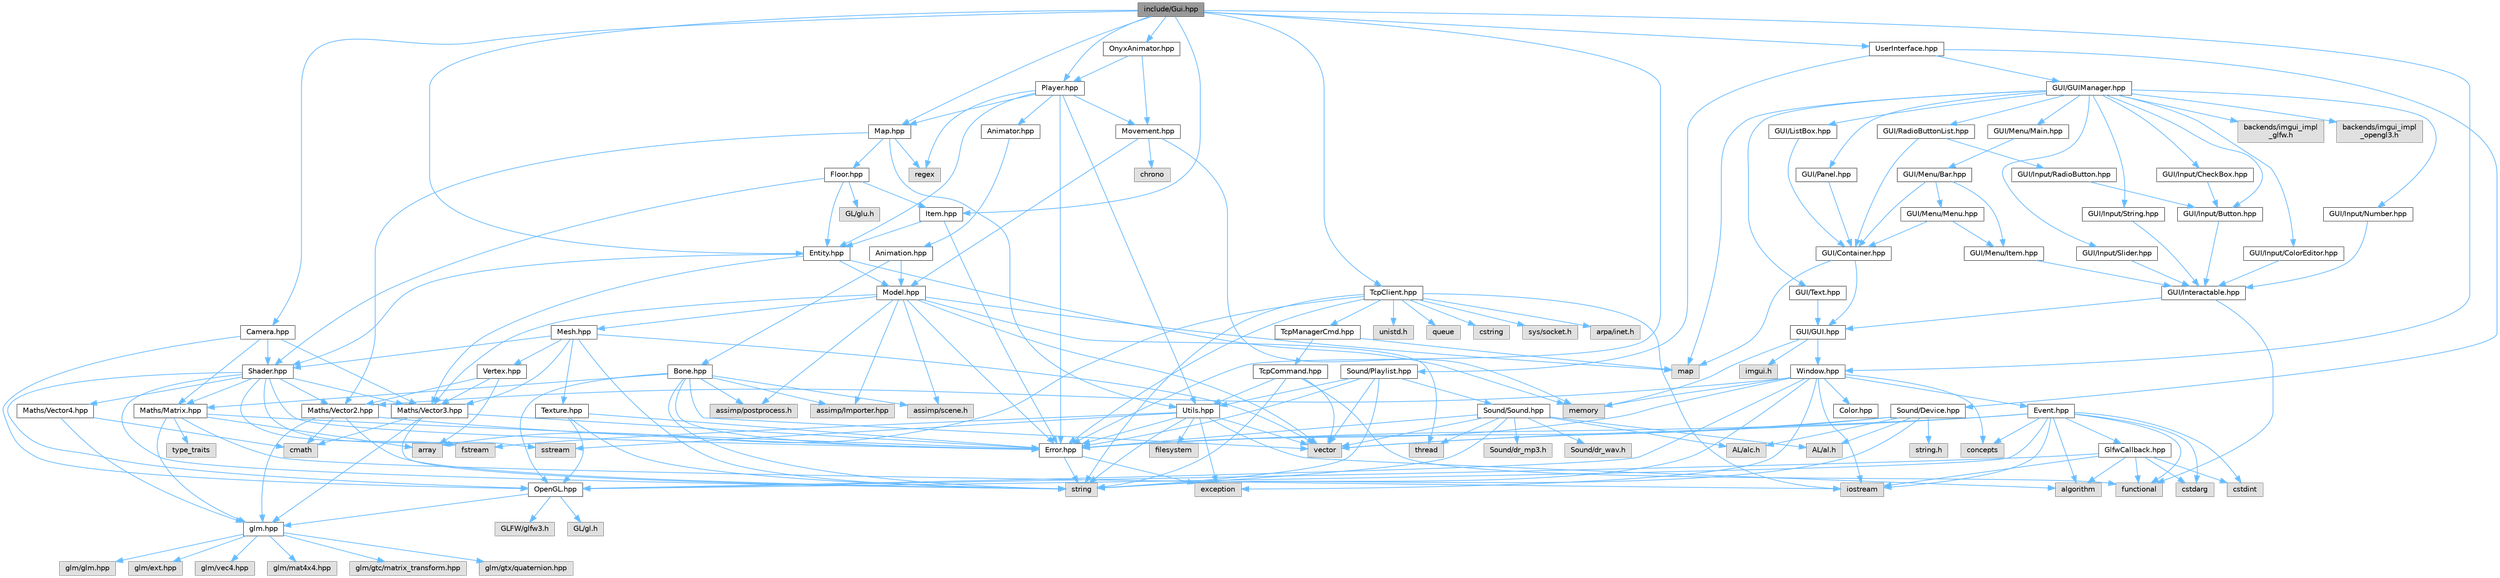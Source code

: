 digraph "include/Gui.hpp"
{
 // LATEX_PDF_SIZE
  bgcolor="transparent";
  edge [fontname=Helvetica,fontsize=10,labelfontname=Helvetica,labelfontsize=10];
  node [fontname=Helvetica,fontsize=10,shape=box,height=0.2,width=0.4];
  Node1 [id="Node000001",label="include/Gui.hpp",height=0.2,width=0.4,color="gray40", fillcolor="grey60", style="filled", fontcolor="black",tooltip="Contains the declaration of the Gui class."];
  Node1 -> Node2 [id="edge220_Node000001_Node000002",color="steelblue1",style="solid",tooltip=" "];
  Node2 [id="Node000002",label="Camera.hpp",height=0.2,width=0.4,color="grey40", fillcolor="white", style="filled",URL="$Camera_8hpp.html",tooltip=" "];
  Node2 -> Node3 [id="edge221_Node000002_Node000003",color="steelblue1",style="solid",tooltip=" "];
  Node3 [id="Node000003",label="OpenGL.hpp",height=0.2,width=0.4,color="grey40", fillcolor="white", style="filled",URL="$OpenGL_8hpp.html",tooltip=" "];
  Node3 -> Node4 [id="edge222_Node000003_Node000004",color="steelblue1",style="solid",tooltip=" "];
  Node4 [id="Node000004",label="glm.hpp",height=0.2,width=0.4,color="grey40", fillcolor="white", style="filled",URL="$glm_8hpp.html",tooltip=" "];
  Node4 -> Node5 [id="edge223_Node000004_Node000005",color="steelblue1",style="solid",tooltip=" "];
  Node5 [id="Node000005",label="glm/glm.hpp",height=0.2,width=0.4,color="grey60", fillcolor="#E0E0E0", style="filled",tooltip=" "];
  Node4 -> Node6 [id="edge224_Node000004_Node000006",color="steelblue1",style="solid",tooltip=" "];
  Node6 [id="Node000006",label="glm/ext.hpp",height=0.2,width=0.4,color="grey60", fillcolor="#E0E0E0", style="filled",tooltip=" "];
  Node4 -> Node7 [id="edge225_Node000004_Node000007",color="steelblue1",style="solid",tooltip=" "];
  Node7 [id="Node000007",label="glm/vec4.hpp",height=0.2,width=0.4,color="grey60", fillcolor="#E0E0E0", style="filled",tooltip=" "];
  Node4 -> Node8 [id="edge226_Node000004_Node000008",color="steelblue1",style="solid",tooltip=" "];
  Node8 [id="Node000008",label="glm/mat4x4.hpp",height=0.2,width=0.4,color="grey60", fillcolor="#E0E0E0", style="filled",tooltip=" "];
  Node4 -> Node9 [id="edge227_Node000004_Node000009",color="steelblue1",style="solid",tooltip=" "];
  Node9 [id="Node000009",label="glm/gtc/matrix_transform.hpp",height=0.2,width=0.4,color="grey60", fillcolor="#E0E0E0", style="filled",tooltip=" "];
  Node4 -> Node10 [id="edge228_Node000004_Node000010",color="steelblue1",style="solid",tooltip=" "];
  Node10 [id="Node000010",label="glm/gtx/quaternion.hpp",height=0.2,width=0.4,color="grey60", fillcolor="#E0E0E0", style="filled",tooltip=" "];
  Node3 -> Node11 [id="edge229_Node000003_Node000011",color="steelblue1",style="solid",tooltip=" "];
  Node11 [id="Node000011",label="GL/gl.h",height=0.2,width=0.4,color="grey60", fillcolor="#E0E0E0", style="filled",tooltip=" "];
  Node3 -> Node12 [id="edge230_Node000003_Node000012",color="steelblue1",style="solid",tooltip=" "];
  Node12 [id="Node000012",label="GLFW/glfw3.h",height=0.2,width=0.4,color="grey60", fillcolor="#E0E0E0", style="filled",tooltip=" "];
  Node2 -> Node13 [id="edge231_Node000002_Node000013",color="steelblue1",style="solid",tooltip=" "];
  Node13 [id="Node000013",label="Maths/Matrix.hpp",height=0.2,width=0.4,color="grey40", fillcolor="white", style="filled",URL="$Matrix_8hpp.html",tooltip="Defines the Matrix class for representing 4D vectors."];
  Node13 -> Node14 [id="edge232_Node000013_Node000014",color="steelblue1",style="solid",tooltip=" "];
  Node14 [id="Node000014",label="Error.hpp",height=0.2,width=0.4,color="grey40", fillcolor="white", style="filled",URL="$Error_8hpp.html",tooltip="Defines the Error class for the ETIB Game Engine."];
  Node14 -> Node15 [id="edge233_Node000014_Node000015",color="steelblue1",style="solid",tooltip=" "];
  Node15 [id="Node000015",label="exception",height=0.2,width=0.4,color="grey60", fillcolor="#E0E0E0", style="filled",tooltip=" "];
  Node14 -> Node16 [id="edge234_Node000014_Node000016",color="steelblue1",style="solid",tooltip=" "];
  Node16 [id="Node000016",label="string",height=0.2,width=0.4,color="grey60", fillcolor="#E0E0E0", style="filled",tooltip=" "];
  Node13 -> Node4 [id="edge235_Node000013_Node000004",color="steelblue1",style="solid",tooltip=" "];
  Node13 -> Node17 [id="edge236_Node000013_Node000017",color="steelblue1",style="solid",tooltip=" "];
  Node17 [id="Node000017",label="array",height=0.2,width=0.4,color="grey60", fillcolor="#E0E0E0", style="filled",tooltip=" "];
  Node13 -> Node18 [id="edge237_Node000013_Node000018",color="steelblue1",style="solid",tooltip=" "];
  Node18 [id="Node000018",label="iostream",height=0.2,width=0.4,color="grey60", fillcolor="#E0E0E0", style="filled",tooltip=" "];
  Node13 -> Node19 [id="edge238_Node000013_Node000019",color="steelblue1",style="solid",tooltip=" "];
  Node19 [id="Node000019",label="type_traits",height=0.2,width=0.4,color="grey60", fillcolor="#E0E0E0", style="filled",tooltip=" "];
  Node2 -> Node20 [id="edge239_Node000002_Node000020",color="steelblue1",style="solid",tooltip=" "];
  Node20 [id="Node000020",label="Maths/Vector3.hpp",height=0.2,width=0.4,color="grey40", fillcolor="white", style="filled",URL="$Vector3_8hpp.html",tooltip="Defines the Vector3 class for representing 3D vectors."];
  Node20 -> Node14 [id="edge240_Node000020_Node000014",color="steelblue1",style="solid",tooltip=" "];
  Node20 -> Node4 [id="edge241_Node000020_Node000004",color="steelblue1",style="solid",tooltip=" "];
  Node20 -> Node21 [id="edge242_Node000020_Node000021",color="steelblue1",style="solid",tooltip=" "];
  Node21 [id="Node000021",label="cmath",height=0.2,width=0.4,color="grey60", fillcolor="#E0E0E0", style="filled",tooltip=" "];
  Node20 -> Node16 [id="edge243_Node000020_Node000016",color="steelblue1",style="solid",tooltip=" "];
  Node2 -> Node22 [id="edge244_Node000002_Node000022",color="steelblue1",style="solid",tooltip=" "];
  Node22 [id="Node000022",label="Shader.hpp",height=0.2,width=0.4,color="grey40", fillcolor="white", style="filled",URL="$Shader_8hpp.html",tooltip=" "];
  Node22 -> Node14 [id="edge245_Node000022_Node000014",color="steelblue1",style="solid",tooltip=" "];
  Node22 -> Node13 [id="edge246_Node000022_Node000013",color="steelblue1",style="solid",tooltip=" "];
  Node22 -> Node23 [id="edge247_Node000022_Node000023",color="steelblue1",style="solid",tooltip=" "];
  Node23 [id="Node000023",label="Maths/Vector2.hpp",height=0.2,width=0.4,color="grey40", fillcolor="white", style="filled",URL="$Vector2_8hpp.html",tooltip="Defines the Vector2 class for representing 2D vectors."];
  Node23 -> Node14 [id="edge248_Node000023_Node000014",color="steelblue1",style="solid",tooltip=" "];
  Node23 -> Node4 [id="edge249_Node000023_Node000004",color="steelblue1",style="solid",tooltip=" "];
  Node23 -> Node21 [id="edge250_Node000023_Node000021",color="steelblue1",style="solid",tooltip=" "];
  Node23 -> Node16 [id="edge251_Node000023_Node000016",color="steelblue1",style="solid",tooltip=" "];
  Node22 -> Node20 [id="edge252_Node000022_Node000020",color="steelblue1",style="solid",tooltip=" "];
  Node22 -> Node24 [id="edge253_Node000022_Node000024",color="steelblue1",style="solid",tooltip=" "];
  Node24 [id="Node000024",label="Maths/Vector4.hpp",height=0.2,width=0.4,color="grey40", fillcolor="white", style="filled",URL="$Vector4_8hpp.html",tooltip="Defines the Vector4 class for representing 4D vectors."];
  Node24 -> Node4 [id="edge254_Node000024_Node000004",color="steelblue1",style="solid",tooltip=" "];
  Node24 -> Node21 [id="edge255_Node000024_Node000021",color="steelblue1",style="solid",tooltip=" "];
  Node22 -> Node3 [id="edge256_Node000022_Node000003",color="steelblue1",style="solid",tooltip=" "];
  Node22 -> Node25 [id="edge257_Node000022_Node000025",color="steelblue1",style="solid",tooltip=" "];
  Node25 [id="Node000025",label="fstream",height=0.2,width=0.4,color="grey60", fillcolor="#E0E0E0", style="filled",tooltip=" "];
  Node22 -> Node26 [id="edge258_Node000022_Node000026",color="steelblue1",style="solid",tooltip=" "];
  Node26 [id="Node000026",label="sstream",height=0.2,width=0.4,color="grey60", fillcolor="#E0E0E0", style="filled",tooltip=" "];
  Node22 -> Node16 [id="edge259_Node000022_Node000016",color="steelblue1",style="solid",tooltip=" "];
  Node1 -> Node27 [id="edge260_Node000001_Node000027",color="steelblue1",style="solid",tooltip=" "];
  Node27 [id="Node000027",label="Entity.hpp",height=0.2,width=0.4,color="grey40", fillcolor="white", style="filled",URL="$Entity_8hpp.html",tooltip=" "];
  Node27 -> Node20 [id="edge261_Node000027_Node000020",color="steelblue1",style="solid",tooltip=" "];
  Node27 -> Node28 [id="edge262_Node000027_Node000028",color="steelblue1",style="solid",tooltip=" "];
  Node28 [id="Node000028",label="Model.hpp",height=0.2,width=0.4,color="grey40", fillcolor="white", style="filled",URL="$Model_8hpp.html",tooltip="File containing the Model class and its related functions."];
  Node28 -> Node14 [id="edge263_Node000028_Node000014",color="steelblue1",style="solid",tooltip=" "];
  Node28 -> Node29 [id="edge264_Node000028_Node000029",color="steelblue1",style="solid",tooltip=" "];
  Node29 [id="Node000029",label="Mesh.hpp",height=0.2,width=0.4,color="grey40", fillcolor="white", style="filled",URL="$Mesh_8hpp.html",tooltip="File containing the Mesh class and its related functions."];
  Node29 -> Node20 [id="edge265_Node000029_Node000020",color="steelblue1",style="solid",tooltip=" "];
  Node29 -> Node30 [id="edge266_Node000029_Node000030",color="steelblue1",style="solid",tooltip=" "];
  Node30 [id="Node000030",label="Texture.hpp",height=0.2,width=0.4,color="grey40", fillcolor="white", style="filled",URL="$Texture_8hpp.html",tooltip="File containing the Texture class and its related functions."];
  Node30 -> Node14 [id="edge267_Node000030_Node000014",color="steelblue1",style="solid",tooltip=" "];
  Node30 -> Node3 [id="edge268_Node000030_Node000003",color="steelblue1",style="solid",tooltip=" "];
  Node30 -> Node16 [id="edge269_Node000030_Node000016",color="steelblue1",style="solid",tooltip=" "];
  Node29 -> Node22 [id="edge270_Node000029_Node000022",color="steelblue1",style="solid",tooltip=" "];
  Node29 -> Node31 [id="edge271_Node000029_Node000031",color="steelblue1",style="solid",tooltip=" "];
  Node31 [id="Node000031",label="Vertex.hpp",height=0.2,width=0.4,color="grey40", fillcolor="white", style="filled",URL="$Vertex_8hpp.html",tooltip="File containing the Vertex struct and its related functions."];
  Node31 -> Node23 [id="edge272_Node000031_Node000023",color="steelblue1",style="solid",tooltip=" "];
  Node31 -> Node20 [id="edge273_Node000031_Node000020",color="steelblue1",style="solid",tooltip=" "];
  Node31 -> Node17 [id="edge274_Node000031_Node000017",color="steelblue1",style="solid",tooltip=" "];
  Node29 -> Node16 [id="edge275_Node000029_Node000016",color="steelblue1",style="solid",tooltip=" "];
  Node29 -> Node32 [id="edge276_Node000029_Node000032",color="steelblue1",style="solid",tooltip=" "];
  Node32 [id="Node000032",label="vector",height=0.2,width=0.4,color="grey60", fillcolor="#E0E0E0", style="filled",tooltip=" "];
  Node28 -> Node20 [id="edge277_Node000028_Node000020",color="steelblue1",style="solid",tooltip=" "];
  Node28 -> Node33 [id="edge278_Node000028_Node000033",color="steelblue1",style="solid",tooltip=" "];
  Node33 [id="Node000033",label="assimp/Importer.hpp",height=0.2,width=0.4,color="grey60", fillcolor="#E0E0E0", style="filled",tooltip=" "];
  Node28 -> Node34 [id="edge279_Node000028_Node000034",color="steelblue1",style="solid",tooltip=" "];
  Node34 [id="Node000034",label="assimp/scene.h",height=0.2,width=0.4,color="grey60", fillcolor="#E0E0E0", style="filled",tooltip=" "];
  Node28 -> Node35 [id="edge280_Node000028_Node000035",color="steelblue1",style="solid",tooltip=" "];
  Node35 [id="Node000035",label="assimp/postprocess.h",height=0.2,width=0.4,color="grey60", fillcolor="#E0E0E0", style="filled",tooltip=" "];
  Node28 -> Node36 [id="edge281_Node000028_Node000036",color="steelblue1",style="solid",tooltip=" "];
  Node36 [id="Node000036",label="map",height=0.2,width=0.4,color="grey60", fillcolor="#E0E0E0", style="filled",tooltip=" "];
  Node28 -> Node37 [id="edge282_Node000028_Node000037",color="steelblue1",style="solid",tooltip=" "];
  Node37 [id="Node000037",label="thread",height=0.2,width=0.4,color="grey60", fillcolor="#E0E0E0", style="filled",tooltip=" "];
  Node28 -> Node32 [id="edge283_Node000028_Node000032",color="steelblue1",style="solid",tooltip=" "];
  Node27 -> Node22 [id="edge284_Node000027_Node000022",color="steelblue1",style="solid",tooltip=" "];
  Node27 -> Node38 [id="edge285_Node000027_Node000038",color="steelblue1",style="solid",tooltip=" "];
  Node38 [id="Node000038",label="memory",height=0.2,width=0.4,color="grey60", fillcolor="#E0E0E0", style="filled",tooltip=" "];
  Node1 -> Node14 [id="edge286_Node000001_Node000014",color="steelblue1",style="solid",tooltip=" "];
  Node1 -> Node39 [id="edge287_Node000001_Node000039",color="steelblue1",style="solid",tooltip=" "];
  Node39 [id="Node000039",label="Item.hpp",height=0.2,width=0.4,color="grey40", fillcolor="white", style="filled",URL="$include_2Item_8hpp.html",tooltip=" "];
  Node39 -> Node27 [id="edge288_Node000039_Node000027",color="steelblue1",style="solid",tooltip=" "];
  Node39 -> Node14 [id="edge289_Node000039_Node000014",color="steelblue1",style="solid",tooltip=" "];
  Node1 -> Node40 [id="edge290_Node000001_Node000040",color="steelblue1",style="solid",tooltip=" "];
  Node40 [id="Node000040",label="Map.hpp",height=0.2,width=0.4,color="grey40", fillcolor="white", style="filled",URL="$Map_8hpp.html",tooltip=" "];
  Node40 -> Node41 [id="edge291_Node000040_Node000041",color="steelblue1",style="solid",tooltip=" "];
  Node41 [id="Node000041",label="Floor.hpp",height=0.2,width=0.4,color="grey40", fillcolor="white", style="filled",URL="$Floor_8hpp.html",tooltip=" "];
  Node41 -> Node27 [id="edge292_Node000041_Node000027",color="steelblue1",style="solid",tooltip=" "];
  Node41 -> Node39 [id="edge293_Node000041_Node000039",color="steelblue1",style="solid",tooltip=" "];
  Node41 -> Node22 [id="edge294_Node000041_Node000022",color="steelblue1",style="solid",tooltip=" "];
  Node41 -> Node42 [id="edge295_Node000041_Node000042",color="steelblue1",style="solid",tooltip=" "];
  Node42 [id="Node000042",label="GL/glu.h",height=0.2,width=0.4,color="grey60", fillcolor="#E0E0E0", style="filled",tooltip=" "];
  Node40 -> Node23 [id="edge296_Node000040_Node000023",color="steelblue1",style="solid",tooltip=" "];
  Node40 -> Node43 [id="edge297_Node000040_Node000043",color="steelblue1",style="solid",tooltip=" "];
  Node43 [id="Node000043",label="Utils.hpp",height=0.2,width=0.4,color="grey40", fillcolor="white", style="filled",URL="$Utils_8hpp.html",tooltip="Utility class that provides various helper functions and exception classes."];
  Node43 -> Node25 [id="edge298_Node000043_Node000025",color="steelblue1",style="solid",tooltip=" "];
  Node43 -> Node44 [id="edge299_Node000043_Node000044",color="steelblue1",style="solid",tooltip=" "];
  Node44 [id="Node000044",label="filesystem",height=0.2,width=0.4,color="grey60", fillcolor="#E0E0E0", style="filled",tooltip=" "];
  Node43 -> Node15 [id="edge300_Node000043_Node000015",color="steelblue1",style="solid",tooltip=" "];
  Node43 -> Node32 [id="edge301_Node000043_Node000032",color="steelblue1",style="solid",tooltip=" "];
  Node43 -> Node16 [id="edge302_Node000043_Node000016",color="steelblue1",style="solid",tooltip=" "];
  Node43 -> Node26 [id="edge303_Node000043_Node000026",color="steelblue1",style="solid",tooltip=" "];
  Node43 -> Node45 [id="edge304_Node000043_Node000045",color="steelblue1",style="solid",tooltip=" "];
  Node45 [id="Node000045",label="algorithm",height=0.2,width=0.4,color="grey60", fillcolor="#E0E0E0", style="filled",tooltip=" "];
  Node43 -> Node14 [id="edge305_Node000043_Node000014",color="steelblue1",style="solid",tooltip=" "];
  Node40 -> Node46 [id="edge306_Node000040_Node000046",color="steelblue1",style="solid",tooltip=" "];
  Node46 [id="Node000046",label="regex",height=0.2,width=0.4,color="grey60", fillcolor="#E0E0E0", style="filled",tooltip=" "];
  Node1 -> Node47 [id="edge307_Node000001_Node000047",color="steelblue1",style="solid",tooltip=" "];
  Node47 [id="Node000047",label="OnyxAnimator.hpp",height=0.2,width=0.4,color="grey40", fillcolor="white", style="filled",URL="$OnyxAnimator_8hpp.html",tooltip=" "];
  Node47 -> Node48 [id="edge308_Node000047_Node000048",color="steelblue1",style="solid",tooltip=" "];
  Node48 [id="Node000048",label="Player.hpp",height=0.2,width=0.4,color="grey40", fillcolor="white", style="filled",URL="$Player_8hpp.html",tooltip=" "];
  Node48 -> Node49 [id="edge309_Node000048_Node000049",color="steelblue1",style="solid",tooltip=" "];
  Node49 [id="Node000049",label="Animator.hpp",height=0.2,width=0.4,color="grey40", fillcolor="white", style="filled",URL="$Animator_8hpp.html",tooltip=" "];
  Node49 -> Node50 [id="edge310_Node000049_Node000050",color="steelblue1",style="solid",tooltip=" "];
  Node50 [id="Node000050",label="Animation.hpp",height=0.2,width=0.4,color="grey40", fillcolor="white", style="filled",URL="$Animation_8hpp.html",tooltip=" "];
  Node50 -> Node51 [id="edge311_Node000050_Node000051",color="steelblue1",style="solid",tooltip=" "];
  Node51 [id="Node000051",label="Bone.hpp",height=0.2,width=0.4,color="grey40", fillcolor="white", style="filled",URL="$Bone_8hpp.html",tooltip=" "];
  Node51 -> Node14 [id="edge312_Node000051_Node000014",color="steelblue1",style="solid",tooltip=" "];
  Node51 -> Node3 [id="edge313_Node000051_Node000003",color="steelblue1",style="solid",tooltip=" "];
  Node51 -> Node13 [id="edge314_Node000051_Node000013",color="steelblue1",style="solid",tooltip=" "];
  Node51 -> Node33 [id="edge315_Node000051_Node000033",color="steelblue1",style="solid",tooltip=" "];
  Node51 -> Node34 [id="edge316_Node000051_Node000034",color="steelblue1",style="solid",tooltip=" "];
  Node51 -> Node35 [id="edge317_Node000051_Node000035",color="steelblue1",style="solid",tooltip=" "];
  Node51 -> Node16 [id="edge318_Node000051_Node000016",color="steelblue1",style="solid",tooltip=" "];
  Node51 -> Node32 [id="edge319_Node000051_Node000032",color="steelblue1",style="solid",tooltip=" "];
  Node50 -> Node28 [id="edge320_Node000050_Node000028",color="steelblue1",style="solid",tooltip=" "];
  Node48 -> Node27 [id="edge321_Node000048_Node000027",color="steelblue1",style="solid",tooltip=" "];
  Node48 -> Node14 [id="edge322_Node000048_Node000014",color="steelblue1",style="solid",tooltip=" "];
  Node48 -> Node40 [id="edge323_Node000048_Node000040",color="steelblue1",style="solid",tooltip=" "];
  Node48 -> Node52 [id="edge324_Node000048_Node000052",color="steelblue1",style="solid",tooltip=" "];
  Node52 [id="Node000052",label="Movement.hpp",height=0.2,width=0.4,color="grey40", fillcolor="white", style="filled",URL="$Movement_8hpp.html",tooltip=" "];
  Node52 -> Node28 [id="edge325_Node000052_Node000028",color="steelblue1",style="solid",tooltip=" "];
  Node52 -> Node53 [id="edge326_Node000052_Node000053",color="steelblue1",style="solid",tooltip=" "];
  Node53 [id="Node000053",label="chrono",height=0.2,width=0.4,color="grey60", fillcolor="#E0E0E0", style="filled",tooltip=" "];
  Node52 -> Node38 [id="edge327_Node000052_Node000038",color="steelblue1",style="solid",tooltip=" "];
  Node48 -> Node43 [id="edge328_Node000048_Node000043",color="steelblue1",style="solid",tooltip=" "];
  Node48 -> Node46 [id="edge329_Node000048_Node000046",color="steelblue1",style="solid",tooltip=" "];
  Node47 -> Node52 [id="edge330_Node000047_Node000052",color="steelblue1",style="solid",tooltip=" "];
  Node1 -> Node48 [id="edge331_Node000001_Node000048",color="steelblue1",style="solid",tooltip=" "];
  Node1 -> Node54 [id="edge332_Node000001_Node000054",color="steelblue1",style="solid",tooltip=" "];
  Node54 [id="Node000054",label="Window.hpp",height=0.2,width=0.4,color="grey40", fillcolor="white", style="filled",URL="$Window_8hpp.html",tooltip="Contains the declaration of the Window class."];
  Node54 -> Node55 [id="edge333_Node000054_Node000055",color="steelblue1",style="solid",tooltip=" "];
  Node55 [id="Node000055",label="Color.hpp",height=0.2,width=0.4,color="grey40", fillcolor="white", style="filled",URL="$Color_8hpp.html",tooltip="Defines the Color class for representing RGBA colors."];
  Node54 -> Node14 [id="edge334_Node000054_Node000014",color="steelblue1",style="solid",tooltip=" "];
  Node54 -> Node56 [id="edge335_Node000054_Node000056",color="steelblue1",style="solid",tooltip=" "];
  Node56 [id="Node000056",label="Event.hpp",height=0.2,width=0.4,color="grey40", fillcolor="white", style="filled",URL="$Event_8hpp.html",tooltip="Contains the declaration of the Eventindow class."];
  Node56 -> Node14 [id="edge336_Node000056_Node000014",color="steelblue1",style="solid",tooltip=" "];
  Node56 -> Node57 [id="edge337_Node000056_Node000057",color="steelblue1",style="solid",tooltip=" "];
  Node57 [id="Node000057",label="GlfwCallback.hpp",height=0.2,width=0.4,color="grey40", fillcolor="white", style="filled",URL="$GlfwCallback_8hpp.html",tooltip=" "];
  Node57 -> Node3 [id="edge338_Node000057_Node000003",color="steelblue1",style="solid",tooltip=" "];
  Node57 -> Node45 [id="edge339_Node000057_Node000045",color="steelblue1",style="solid",tooltip=" "];
  Node57 -> Node58 [id="edge340_Node000057_Node000058",color="steelblue1",style="solid",tooltip=" "];
  Node58 [id="Node000058",label="cstdarg",height=0.2,width=0.4,color="grey60", fillcolor="#E0E0E0", style="filled",tooltip=" "];
  Node57 -> Node59 [id="edge341_Node000057_Node000059",color="steelblue1",style="solid",tooltip=" "];
  Node59 [id="Node000059",label="cstdint",height=0.2,width=0.4,color="grey60", fillcolor="#E0E0E0", style="filled",tooltip=" "];
  Node57 -> Node60 [id="edge342_Node000057_Node000060",color="steelblue1",style="solid",tooltip=" "];
  Node60 [id="Node000060",label="functional",height=0.2,width=0.4,color="grey60", fillcolor="#E0E0E0", style="filled",tooltip=" "];
  Node57 -> Node18 [id="edge343_Node000057_Node000018",color="steelblue1",style="solid",tooltip=" "];
  Node56 -> Node3 [id="edge344_Node000056_Node000003",color="steelblue1",style="solid",tooltip=" "];
  Node56 -> Node45 [id="edge345_Node000056_Node000045",color="steelblue1",style="solid",tooltip=" "];
  Node56 -> Node61 [id="edge346_Node000056_Node000061",color="steelblue1",style="solid",tooltip=" "];
  Node61 [id="Node000061",label="concepts",height=0.2,width=0.4,color="grey60", fillcolor="#E0E0E0", style="filled",tooltip=" "];
  Node56 -> Node58 [id="edge347_Node000056_Node000058",color="steelblue1",style="solid",tooltip=" "];
  Node56 -> Node59 [id="edge348_Node000056_Node000059",color="steelblue1",style="solid",tooltip=" "];
  Node56 -> Node60 [id="edge349_Node000056_Node000060",color="steelblue1",style="solid",tooltip=" "];
  Node56 -> Node18 [id="edge350_Node000056_Node000018",color="steelblue1",style="solid",tooltip=" "];
  Node56 -> Node32 [id="edge351_Node000056_Node000032",color="steelblue1",style="solid",tooltip=" "];
  Node54 -> Node23 [id="edge352_Node000054_Node000023",color="steelblue1",style="solid",tooltip=" "];
  Node54 -> Node3 [id="edge353_Node000054_Node000003",color="steelblue1",style="solid",tooltip=" "];
  Node54 -> Node61 [id="edge354_Node000054_Node000061",color="steelblue1",style="solid",tooltip=" "];
  Node54 -> Node15 [id="edge355_Node000054_Node000015",color="steelblue1",style="solid",tooltip=" "];
  Node54 -> Node18 [id="edge356_Node000054_Node000018",color="steelblue1",style="solid",tooltip=" "];
  Node54 -> Node38 [id="edge357_Node000054_Node000038",color="steelblue1",style="solid",tooltip=" "];
  Node54 -> Node16 [id="edge358_Node000054_Node000016",color="steelblue1",style="solid",tooltip=" "];
  Node1 -> Node62 [id="edge359_Node000001_Node000062",color="steelblue1",style="solid",tooltip=" "];
  Node62 [id="Node000062",label="TcpClient.hpp",height=0.2,width=0.4,color="grey40", fillcolor="white", style="filled",URL="$TcpClient_8hpp.html",tooltip=" "];
  Node62 -> Node18 [id="edge360_Node000062_Node000018",color="steelblue1",style="solid",tooltip=" "];
  Node62 -> Node63 [id="edge361_Node000062_Node000063",color="steelblue1",style="solid",tooltip=" "];
  Node63 [id="Node000063",label="sys/socket.h",height=0.2,width=0.4,color="grey60", fillcolor="#E0E0E0", style="filled",tooltip=" "];
  Node62 -> Node64 [id="edge362_Node000062_Node000064",color="steelblue1",style="solid",tooltip=" "];
  Node64 [id="Node000064",label="arpa/inet.h",height=0.2,width=0.4,color="grey60", fillcolor="#E0E0E0", style="filled",tooltip=" "];
  Node62 -> Node65 [id="edge363_Node000062_Node000065",color="steelblue1",style="solid",tooltip=" "];
  Node65 [id="Node000065",label="unistd.h",height=0.2,width=0.4,color="grey60", fillcolor="#E0E0E0", style="filled",tooltip=" "];
  Node62 -> Node16 [id="edge364_Node000062_Node000016",color="steelblue1",style="solid",tooltip=" "];
  Node62 -> Node66 [id="edge365_Node000062_Node000066",color="steelblue1",style="solid",tooltip=" "];
  Node66 [id="Node000066",label="queue",height=0.2,width=0.4,color="grey60", fillcolor="#E0E0E0", style="filled",tooltip=" "];
  Node62 -> Node17 [id="edge366_Node000062_Node000017",color="steelblue1",style="solid",tooltip=" "];
  Node62 -> Node67 [id="edge367_Node000062_Node000067",color="steelblue1",style="solid",tooltip=" "];
  Node67 [id="Node000067",label="cstring",height=0.2,width=0.4,color="grey60", fillcolor="#E0E0E0", style="filled",tooltip=" "];
  Node62 -> Node14 [id="edge368_Node000062_Node000014",color="steelblue1",style="solid",tooltip=" "];
  Node62 -> Node68 [id="edge369_Node000062_Node000068",color="steelblue1",style="solid",tooltip=" "];
  Node68 [id="Node000068",label="TcpManagerCmd.hpp",height=0.2,width=0.4,color="grey40", fillcolor="white", style="filled",URL="$TcpManagerCmd_8hpp.html",tooltip=" "];
  Node68 -> Node36 [id="edge370_Node000068_Node000036",color="steelblue1",style="solid",tooltip=" "];
  Node68 -> Node69 [id="edge371_Node000068_Node000069",color="steelblue1",style="solid",tooltip=" "];
  Node69 [id="Node000069",label="TcpCommand.hpp",height=0.2,width=0.4,color="grey40", fillcolor="white", style="filled",URL="$TcpCommand_8hpp.html",tooltip=" "];
  Node69 -> Node32 [id="edge372_Node000069_Node000032",color="steelblue1",style="solid",tooltip=" "];
  Node69 -> Node16 [id="edge373_Node000069_Node000016",color="steelblue1",style="solid",tooltip=" "];
  Node69 -> Node43 [id="edge374_Node000069_Node000043",color="steelblue1",style="solid",tooltip=" "];
  Node69 -> Node60 [id="edge375_Node000069_Node000060",color="steelblue1",style="solid",tooltip=" "];
  Node1 -> Node70 [id="edge376_Node000001_Node000070",color="steelblue1",style="solid",tooltip=" "];
  Node70 [id="Node000070",label="UserInterface.hpp",height=0.2,width=0.4,color="grey40", fillcolor="white", style="filled",URL="$UserInterface_8hpp.html",tooltip=" "];
  Node70 -> Node71 [id="edge377_Node000070_Node000071",color="steelblue1",style="solid",tooltip=" "];
  Node71 [id="Node000071",label="Sound/Device.hpp",height=0.2,width=0.4,color="grey40", fillcolor="white", style="filled",URL="$Device_8hpp.html",tooltip=" "];
  Node71 -> Node72 [id="edge378_Node000071_Node000072",color="steelblue1",style="solid",tooltip=" "];
  Node72 [id="Node000072",label="AL/al.h",height=0.2,width=0.4,color="grey60", fillcolor="#E0E0E0", style="filled",tooltip=" "];
  Node71 -> Node73 [id="edge379_Node000071_Node000073",color="steelblue1",style="solid",tooltip=" "];
  Node73 [id="Node000073",label="AL/alc.h",height=0.2,width=0.4,color="grey60", fillcolor="#E0E0E0", style="filled",tooltip=" "];
  Node71 -> Node74 [id="edge380_Node000071_Node000074",color="steelblue1",style="solid",tooltip=" "];
  Node74 [id="Node000074",label="string.h",height=0.2,width=0.4,color="grey60", fillcolor="#E0E0E0", style="filled",tooltip=" "];
  Node71 -> Node32 [id="edge381_Node000071_Node000032",color="steelblue1",style="solid",tooltip=" "];
  Node71 -> Node16 [id="edge382_Node000071_Node000016",color="steelblue1",style="solid",tooltip=" "];
  Node71 -> Node14 [id="edge383_Node000071_Node000014",color="steelblue1",style="solid",tooltip=" "];
  Node70 -> Node75 [id="edge384_Node000070_Node000075",color="steelblue1",style="solid",tooltip=" "];
  Node75 [id="Node000075",label="Sound/Playlist.hpp",height=0.2,width=0.4,color="grey40", fillcolor="white", style="filled",URL="$Playlist_8hpp.html",tooltip=" "];
  Node75 -> Node76 [id="edge385_Node000075_Node000076",color="steelblue1",style="solid",tooltip=" "];
  Node76 [id="Node000076",label="Sound/Sound.hpp",height=0.2,width=0.4,color="grey40", fillcolor="white", style="filled",URL="$Sound_8hpp.html",tooltip=" "];
  Node76 -> Node77 [id="edge386_Node000076_Node000077",color="steelblue1",style="solid",tooltip=" "];
  Node77 [id="Node000077",label="Sound/dr_mp3.h",height=0.2,width=0.4,color="grey60", fillcolor="#E0E0E0", style="filled",tooltip=" "];
  Node76 -> Node78 [id="edge387_Node000076_Node000078",color="steelblue1",style="solid",tooltip=" "];
  Node78 [id="Node000078",label="Sound/dr_wav.h",height=0.2,width=0.4,color="grey60", fillcolor="#E0E0E0", style="filled",tooltip=" "];
  Node76 -> Node72 [id="edge388_Node000076_Node000072",color="steelblue1",style="solid",tooltip=" "];
  Node76 -> Node73 [id="edge389_Node000076_Node000073",color="steelblue1",style="solid",tooltip=" "];
  Node76 -> Node16 [id="edge390_Node000076_Node000016",color="steelblue1",style="solid",tooltip=" "];
  Node76 -> Node32 [id="edge391_Node000076_Node000032",color="steelblue1",style="solid",tooltip=" "];
  Node76 -> Node37 [id="edge392_Node000076_Node000037",color="steelblue1",style="solid",tooltip=" "];
  Node76 -> Node14 [id="edge393_Node000076_Node000014",color="steelblue1",style="solid",tooltip=" "];
  Node75 -> Node14 [id="edge394_Node000075_Node000014",color="steelblue1",style="solid",tooltip=" "];
  Node75 -> Node43 [id="edge395_Node000075_Node000043",color="steelblue1",style="solid",tooltip=" "];
  Node75 -> Node16 [id="edge396_Node000075_Node000016",color="steelblue1",style="solid",tooltip=" "];
  Node75 -> Node32 [id="edge397_Node000075_Node000032",color="steelblue1",style="solid",tooltip=" "];
  Node70 -> Node79 [id="edge398_Node000070_Node000079",color="steelblue1",style="solid",tooltip=" "];
  Node79 [id="Node000079",label="GUI/GUIManager.hpp",height=0.2,width=0.4,color="grey40", fillcolor="white", style="filled",URL="$GUIManager_8hpp.html",tooltip=" "];
  Node79 -> Node80 [id="edge399_Node000079_Node000080",color="steelblue1",style="solid",tooltip=" "];
  Node80 [id="Node000080",label="GUI/Panel.hpp",height=0.2,width=0.4,color="grey40", fillcolor="white", style="filled",URL="$Panel_8hpp.html",tooltip=" "];
  Node80 -> Node81 [id="edge400_Node000080_Node000081",color="steelblue1",style="solid",tooltip=" "];
  Node81 [id="Node000081",label="GUI/Container.hpp",height=0.2,width=0.4,color="grey40", fillcolor="white", style="filled",URL="$Container_8hpp.html",tooltip=" "];
  Node81 -> Node82 [id="edge401_Node000081_Node000082",color="steelblue1",style="solid",tooltip=" "];
  Node82 [id="Node000082",label="GUI/GUI.hpp",height=0.2,width=0.4,color="grey40", fillcolor="white", style="filled",URL="$GUI_8hpp.html",tooltip=" "];
  Node82 -> Node54 [id="edge402_Node000082_Node000054",color="steelblue1",style="solid",tooltip=" "];
  Node82 -> Node38 [id="edge403_Node000082_Node000038",color="steelblue1",style="solid",tooltip=" "];
  Node82 -> Node83 [id="edge404_Node000082_Node000083",color="steelblue1",style="solid",tooltip=" "];
  Node83 [id="Node000083",label="imgui.h",height=0.2,width=0.4,color="grey60", fillcolor="#E0E0E0", style="filled",tooltip=" "];
  Node81 -> Node36 [id="edge405_Node000081_Node000036",color="steelblue1",style="solid",tooltip=" "];
  Node79 -> Node84 [id="edge406_Node000079_Node000084",color="steelblue1",style="solid",tooltip=" "];
  Node84 [id="Node000084",label="GUI/Menu/Main.hpp",height=0.2,width=0.4,color="grey40", fillcolor="white", style="filled",URL="$Main_8hpp.html",tooltip=" "];
  Node84 -> Node85 [id="edge407_Node000084_Node000085",color="steelblue1",style="solid",tooltip=" "];
  Node85 [id="Node000085",label="GUI/Menu/Bar.hpp",height=0.2,width=0.4,color="grey40", fillcolor="white", style="filled",URL="$Bar_8hpp.html",tooltip=" "];
  Node85 -> Node81 [id="edge408_Node000085_Node000081",color="steelblue1",style="solid",tooltip=" "];
  Node85 -> Node86 [id="edge409_Node000085_Node000086",color="steelblue1",style="solid",tooltip=" "];
  Node86 [id="Node000086",label="GUI/Menu/Item.hpp",height=0.2,width=0.4,color="grey40", fillcolor="white", style="filled",URL="$ege_2include_2GUI_2Menu_2Item_8hpp.html",tooltip=" "];
  Node86 -> Node87 [id="edge410_Node000086_Node000087",color="steelblue1",style="solid",tooltip=" "];
  Node87 [id="Node000087",label="GUI/Interactable.hpp",height=0.2,width=0.4,color="grey40", fillcolor="white", style="filled",URL="$Interactable_8hpp.html",tooltip=" "];
  Node87 -> Node82 [id="edge411_Node000087_Node000082",color="steelblue1",style="solid",tooltip=" "];
  Node87 -> Node60 [id="edge412_Node000087_Node000060",color="steelblue1",style="solid",tooltip=" "];
  Node85 -> Node88 [id="edge413_Node000085_Node000088",color="steelblue1",style="solid",tooltip=" "];
  Node88 [id="Node000088",label="GUI/Menu/Menu.hpp",height=0.2,width=0.4,color="grey40", fillcolor="white", style="filled",URL="$Menu_8hpp.html",tooltip=" "];
  Node88 -> Node81 [id="edge414_Node000088_Node000081",color="steelblue1",style="solid",tooltip=" "];
  Node88 -> Node86 [id="edge415_Node000088_Node000086",color="steelblue1",style="solid",tooltip=" "];
  Node79 -> Node89 [id="edge416_Node000079_Node000089",color="steelblue1",style="solid",tooltip=" "];
  Node89 [id="Node000089",label="GUI/Input/Button.hpp",height=0.2,width=0.4,color="grey40", fillcolor="white", style="filled",URL="$Button_8hpp.html",tooltip=" "];
  Node89 -> Node87 [id="edge417_Node000089_Node000087",color="steelblue1",style="solid",tooltip=" "];
  Node79 -> Node90 [id="edge418_Node000079_Node000090",color="steelblue1",style="solid",tooltip=" "];
  Node90 [id="Node000090",label="GUI/Input/CheckBox.hpp",height=0.2,width=0.4,color="grey40", fillcolor="white", style="filled",URL="$CheckBox_8hpp.html",tooltip=" "];
  Node90 -> Node89 [id="edge419_Node000090_Node000089",color="steelblue1",style="solid",tooltip=" "];
  Node79 -> Node91 [id="edge420_Node000079_Node000091",color="steelblue1",style="solid",tooltip=" "];
  Node91 [id="Node000091",label="GUI/Input/ColorEditor.hpp",height=0.2,width=0.4,color="grey40", fillcolor="white", style="filled",URL="$ColorEditor_8hpp.html",tooltip=" "];
  Node91 -> Node87 [id="edge421_Node000091_Node000087",color="steelblue1",style="solid",tooltip=" "];
  Node79 -> Node92 [id="edge422_Node000079_Node000092",color="steelblue1",style="solid",tooltip=" "];
  Node92 [id="Node000092",label="GUI/Input/Number.hpp",height=0.2,width=0.4,color="grey40", fillcolor="white", style="filled",URL="$Number_8hpp.html",tooltip=" "];
  Node92 -> Node87 [id="edge423_Node000092_Node000087",color="steelblue1",style="solid",tooltip=" "];
  Node79 -> Node93 [id="edge424_Node000079_Node000093",color="steelblue1",style="solid",tooltip=" "];
  Node93 [id="Node000093",label="GUI/Input/Slider.hpp",height=0.2,width=0.4,color="grey40", fillcolor="white", style="filled",URL="$Slider_8hpp.html",tooltip=" "];
  Node93 -> Node87 [id="edge425_Node000093_Node000087",color="steelblue1",style="solid",tooltip=" "];
  Node79 -> Node94 [id="edge426_Node000079_Node000094",color="steelblue1",style="solid",tooltip=" "];
  Node94 [id="Node000094",label="GUI/Input/String.hpp",height=0.2,width=0.4,color="grey40", fillcolor="white", style="filled",URL="$String_8hpp.html",tooltip=" "];
  Node94 -> Node87 [id="edge427_Node000094_Node000087",color="steelblue1",style="solid",tooltip=" "];
  Node79 -> Node95 [id="edge428_Node000079_Node000095",color="steelblue1",style="solid",tooltip=" "];
  Node95 [id="Node000095",label="GUI/ListBox.hpp",height=0.2,width=0.4,color="grey40", fillcolor="white", style="filled",URL="$ListBox_8hpp.html",tooltip=" "];
  Node95 -> Node81 [id="edge429_Node000095_Node000081",color="steelblue1",style="solid",tooltip=" "];
  Node79 -> Node96 [id="edge430_Node000079_Node000096",color="steelblue1",style="solid",tooltip=" "];
  Node96 [id="Node000096",label="GUI/RadioButtonList.hpp",height=0.2,width=0.4,color="grey40", fillcolor="white", style="filled",URL="$RadioButtonList_8hpp.html",tooltip=" "];
  Node96 -> Node97 [id="edge431_Node000096_Node000097",color="steelblue1",style="solid",tooltip=" "];
  Node97 [id="Node000097",label="GUI/Input/RadioButton.hpp",height=0.2,width=0.4,color="grey40", fillcolor="white", style="filled",URL="$RadioButton_8hpp.html",tooltip=" "];
  Node97 -> Node89 [id="edge432_Node000097_Node000089",color="steelblue1",style="solid",tooltip=" "];
  Node96 -> Node81 [id="edge433_Node000096_Node000081",color="steelblue1",style="solid",tooltip=" "];
  Node79 -> Node98 [id="edge434_Node000079_Node000098",color="steelblue1",style="solid",tooltip=" "];
  Node98 [id="Node000098",label="GUI/Text.hpp",height=0.2,width=0.4,color="grey40", fillcolor="white", style="filled",URL="$Text_8hpp.html",tooltip=" "];
  Node98 -> Node82 [id="edge435_Node000098_Node000082",color="steelblue1",style="solid",tooltip=" "];
  Node79 -> Node99 [id="edge436_Node000079_Node000099",color="steelblue1",style="solid",tooltip=" "];
  Node99 [id="Node000099",label="backends/imgui_impl\l_glfw.h",height=0.2,width=0.4,color="grey60", fillcolor="#E0E0E0", style="filled",tooltip=" "];
  Node79 -> Node100 [id="edge437_Node000079_Node000100",color="steelblue1",style="solid",tooltip=" "];
  Node100 [id="Node000100",label="backends/imgui_impl\l_opengl3.h",height=0.2,width=0.4,color="grey60", fillcolor="#E0E0E0", style="filled",tooltip=" "];
  Node79 -> Node36 [id="edge438_Node000079_Node000036",color="steelblue1",style="solid",tooltip=" "];
}
